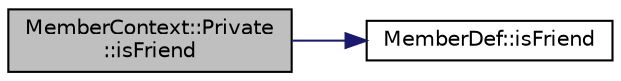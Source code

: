 digraph "MemberContext::Private::isFriend"
{
 // LATEX_PDF_SIZE
  edge [fontname="Helvetica",fontsize="10",labelfontname="Helvetica",labelfontsize="10"];
  node [fontname="Helvetica",fontsize="10",shape=record];
  rankdir="LR";
  Node1 [label="MemberContext::Private\l::isFriend",height=0.2,width=0.4,color="black", fillcolor="grey75", style="filled", fontcolor="black",tooltip=" "];
  Node1 -> Node2 [color="midnightblue",fontsize="10",style="solid"];
  Node2 [label="MemberDef::isFriend",height=0.2,width=0.4,color="black", fillcolor="white", style="filled",URL="$classMemberDef.html#a19a22a7e9394cf6e49ab6156274461d3",tooltip=" "];
}
